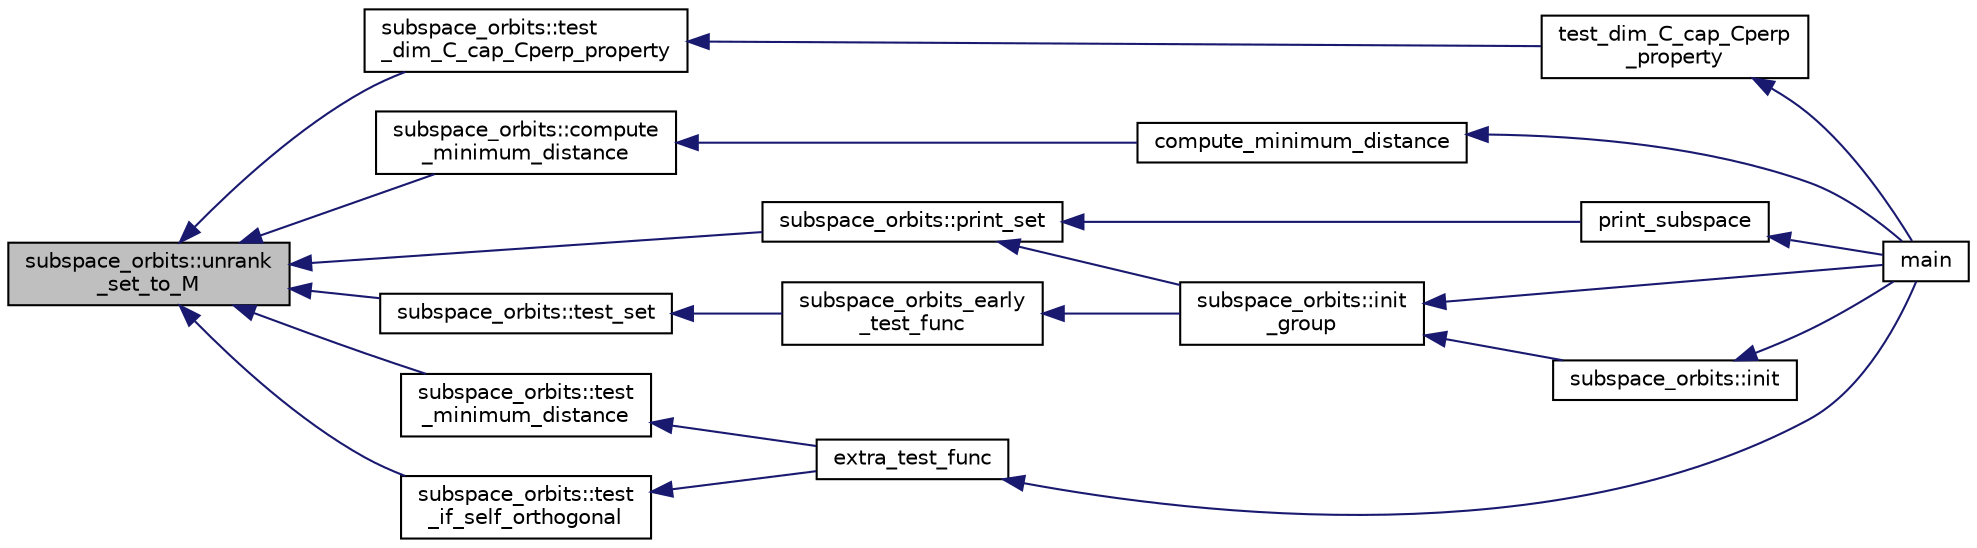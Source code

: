 digraph "subspace_orbits::unrank_set_to_M"
{
  edge [fontname="Helvetica",fontsize="10",labelfontname="Helvetica",labelfontsize="10"];
  node [fontname="Helvetica",fontsize="10",shape=record];
  rankdir="LR";
  Node2277 [label="subspace_orbits::unrank\l_set_to_M",height=0.2,width=0.4,color="black", fillcolor="grey75", style="filled", fontcolor="black"];
  Node2277 -> Node2278 [dir="back",color="midnightblue",fontsize="10",style="solid",fontname="Helvetica"];
  Node2278 [label="subspace_orbits::test\l_dim_C_cap_Cperp_property",height=0.2,width=0.4,color="black", fillcolor="white", style="filled",URL="$d2/d9f/classsubspace__orbits.html#a2f933d2f60e7a9462aef44162f3125e4"];
  Node2278 -> Node2279 [dir="back",color="midnightblue",fontsize="10",style="solid",fontname="Helvetica"];
  Node2279 [label="test_dim_C_cap_Cperp\l_property",height=0.2,width=0.4,color="black", fillcolor="white", style="filled",URL="$da/dd5/subspace__orbits__main_8_c.html#abc1f3820a6262d17d9a173dff4e9e761"];
  Node2279 -> Node2280 [dir="back",color="midnightblue",fontsize="10",style="solid",fontname="Helvetica"];
  Node2280 [label="main",height=0.2,width=0.4,color="black", fillcolor="white", style="filled",URL="$da/dd5/subspace__orbits__main_8_c.html#a217dbf8b442f20279ea00b898af96f52"];
  Node2277 -> Node2281 [dir="back",color="midnightblue",fontsize="10",style="solid",fontname="Helvetica"];
  Node2281 [label="subspace_orbits::compute\l_minimum_distance",height=0.2,width=0.4,color="black", fillcolor="white", style="filled",URL="$d2/d9f/classsubspace__orbits.html#a5737a3a8a3aad0ac5befc191f91cae3d"];
  Node2281 -> Node2282 [dir="back",color="midnightblue",fontsize="10",style="solid",fontname="Helvetica"];
  Node2282 [label="compute_minimum_distance",height=0.2,width=0.4,color="black", fillcolor="white", style="filled",URL="$da/dd5/subspace__orbits__main_8_c.html#a4df477fbec3d64334f000e211f31ff6b"];
  Node2282 -> Node2280 [dir="back",color="midnightblue",fontsize="10",style="solid",fontname="Helvetica"];
  Node2277 -> Node2283 [dir="back",color="midnightblue",fontsize="10",style="solid",fontname="Helvetica"];
  Node2283 [label="subspace_orbits::print_set",height=0.2,width=0.4,color="black", fillcolor="white", style="filled",URL="$d2/d9f/classsubspace__orbits.html#a25e7fad26b5e83ab2464bcfeb50572aa"];
  Node2283 -> Node2284 [dir="back",color="midnightblue",fontsize="10",style="solid",fontname="Helvetica"];
  Node2284 [label="print_subspace",height=0.2,width=0.4,color="black", fillcolor="white", style="filled",URL="$da/dd5/subspace__orbits__main_8_c.html#ae58f518aaf4590347ebdd0af5d3a3ffa"];
  Node2284 -> Node2280 [dir="back",color="midnightblue",fontsize="10",style="solid",fontname="Helvetica"];
  Node2283 -> Node2285 [dir="back",color="midnightblue",fontsize="10",style="solid",fontname="Helvetica"];
  Node2285 [label="subspace_orbits::init\l_group",height=0.2,width=0.4,color="black", fillcolor="white", style="filled",URL="$d2/d9f/classsubspace__orbits.html#ad7dfe4f51cd3eea6ccfd5318e23d36c3"];
  Node2285 -> Node2280 [dir="back",color="midnightblue",fontsize="10",style="solid",fontname="Helvetica"];
  Node2285 -> Node2286 [dir="back",color="midnightblue",fontsize="10",style="solid",fontname="Helvetica"];
  Node2286 [label="subspace_orbits::init",height=0.2,width=0.4,color="black", fillcolor="white", style="filled",URL="$d2/d9f/classsubspace__orbits.html#ac4bc50572798a6f0bc86fb99b181b66d"];
  Node2286 -> Node2280 [dir="back",color="midnightblue",fontsize="10",style="solid",fontname="Helvetica"];
  Node2277 -> Node2287 [dir="back",color="midnightblue",fontsize="10",style="solid",fontname="Helvetica"];
  Node2287 [label="subspace_orbits::test_set",height=0.2,width=0.4,color="black", fillcolor="white", style="filled",URL="$d2/d9f/classsubspace__orbits.html#a31ec857a81db70159ff826c5a4da7c4e"];
  Node2287 -> Node2288 [dir="back",color="midnightblue",fontsize="10",style="solid",fontname="Helvetica"];
  Node2288 [label="subspace_orbits_early\l_test_func",height=0.2,width=0.4,color="black", fillcolor="white", style="filled",URL="$df/d90/subspace__orbits_8_c.html#abd507fb4877a2bb112f530ba9585c900"];
  Node2288 -> Node2285 [dir="back",color="midnightblue",fontsize="10",style="solid",fontname="Helvetica"];
  Node2277 -> Node2289 [dir="back",color="midnightblue",fontsize="10",style="solid",fontname="Helvetica"];
  Node2289 [label="subspace_orbits::test\l_minimum_distance",height=0.2,width=0.4,color="black", fillcolor="white", style="filled",URL="$d2/d9f/classsubspace__orbits.html#a1f2db8939222a53a430d7239d02bd07c"];
  Node2289 -> Node2290 [dir="back",color="midnightblue",fontsize="10",style="solid",fontname="Helvetica"];
  Node2290 [label="extra_test_func",height=0.2,width=0.4,color="black", fillcolor="white", style="filled",URL="$da/dd5/subspace__orbits__main_8_c.html#ad2f7f94724afe202bba758e5e93330e4"];
  Node2290 -> Node2280 [dir="back",color="midnightblue",fontsize="10",style="solid",fontname="Helvetica"];
  Node2277 -> Node2291 [dir="back",color="midnightblue",fontsize="10",style="solid",fontname="Helvetica"];
  Node2291 [label="subspace_orbits::test\l_if_self_orthogonal",height=0.2,width=0.4,color="black", fillcolor="white", style="filled",URL="$d2/d9f/classsubspace__orbits.html#a865c2e94829c9c3b90a4edb9aabefc26"];
  Node2291 -> Node2290 [dir="back",color="midnightblue",fontsize="10",style="solid",fontname="Helvetica"];
}
